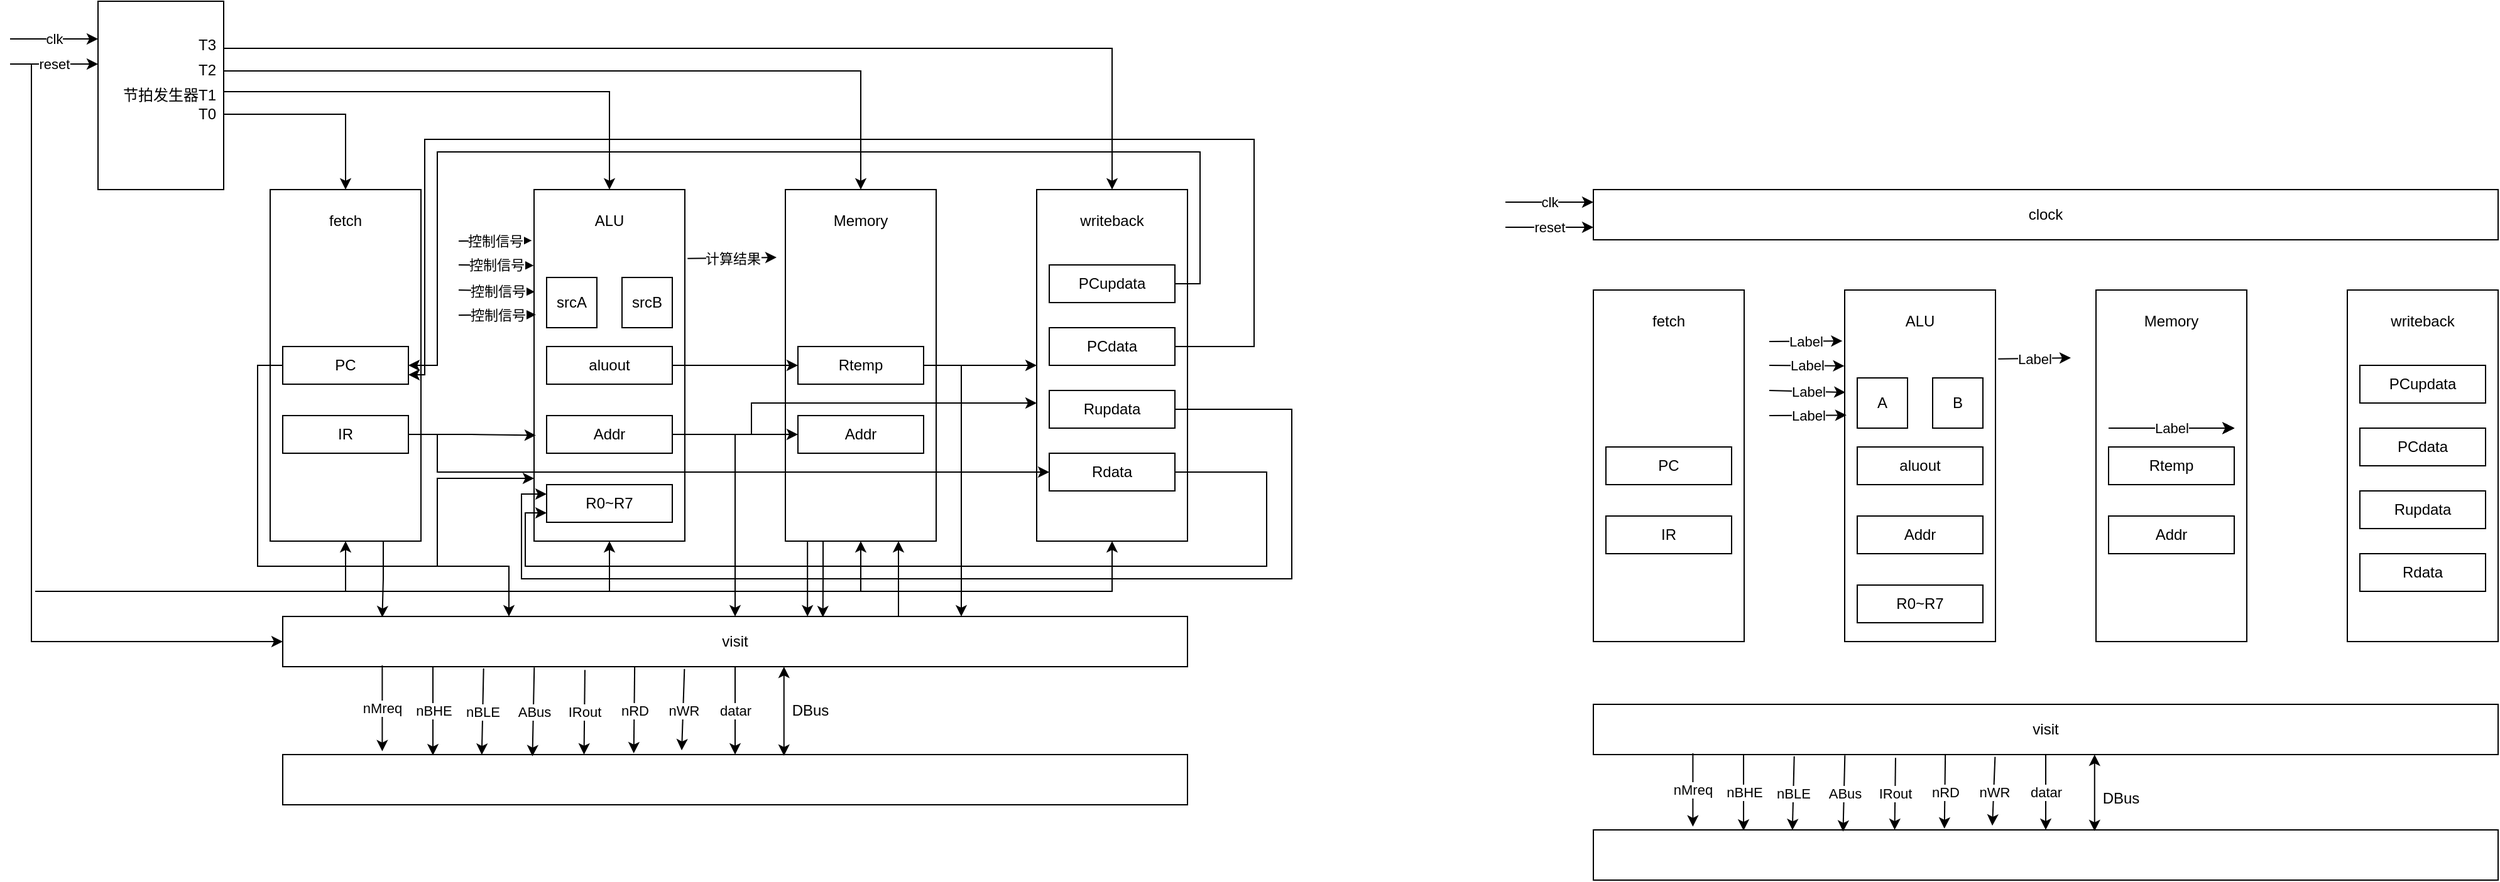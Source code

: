 <mxfile version="20.5.3" type="github">
  <diagram id="Z0ZnqTBoVo8ubZDgD4OC" name="第 1 页">
    <mxGraphModel dx="3137" dy="827" grid="1" gridSize="10" guides="1" tooltips="1" connect="1" arrows="1" fold="1" page="1" pageScale="1" pageWidth="827" pageHeight="1169" math="0" shadow="0">
      <root>
        <mxCell id="0" />
        <mxCell id="1" parent="0" />
        <mxCell id="C50PbBCwyJRlSNq6Uq3W-258" style="edgeStyle=orthogonalEdgeStyle;rounded=0;orthogonalLoop=1;jettySize=auto;html=1;exitX=0.75;exitY=1;exitDx=0;exitDy=0;entryX=0.11;entryY=0.016;entryDx=0;entryDy=0;entryPerimeter=0;" edge="1" parent="1" source="C50PbBCwyJRlSNq6Uq3W-215" target="C50PbBCwyJRlSNq6Uq3W-135">
          <mxGeometry relative="1" as="geometry" />
        </mxCell>
        <mxCell id="C50PbBCwyJRlSNq6Uq3W-215" value="" style="rounded=0;whiteSpace=wrap;html=1;" vertex="1" parent="1">
          <mxGeometry x="-1013" y="240" width="120" height="280" as="geometry" />
        </mxCell>
        <mxCell id="C50PbBCwyJRlSNq6Uq3W-1" value="clock" style="rounded=0;whiteSpace=wrap;html=1;" vertex="1" parent="1">
          <mxGeometry x="40" y="240" width="720" height="40" as="geometry" />
        </mxCell>
        <mxCell id="C50PbBCwyJRlSNq6Uq3W-2" value="" style="rounded=0;whiteSpace=wrap;html=1;" vertex="1" parent="1">
          <mxGeometry x="240" y="320" width="120" height="280" as="geometry" />
        </mxCell>
        <mxCell id="C50PbBCwyJRlSNq6Uq3W-3" value="" style="rounded=0;whiteSpace=wrap;html=1;" vertex="1" parent="1">
          <mxGeometry x="440" y="320" width="120" height="280" as="geometry" />
        </mxCell>
        <mxCell id="C50PbBCwyJRlSNq6Uq3W-4" value="" style="rounded=0;whiteSpace=wrap;html=1;" vertex="1" parent="1">
          <mxGeometry x="40" y="320" width="120" height="280" as="geometry" />
        </mxCell>
        <mxCell id="C50PbBCwyJRlSNq6Uq3W-7" value="" style="rounded=0;whiteSpace=wrap;html=1;" vertex="1" parent="1">
          <mxGeometry x="640" y="320" width="120" height="280" as="geometry" />
        </mxCell>
        <mxCell id="C50PbBCwyJRlSNq6Uq3W-11" value="" style="endArrow=classic;html=1;rounded=0;entryX=0;entryY=0.25;entryDx=0;entryDy=0;entryPerimeter=0;" edge="1" parent="1" target="C50PbBCwyJRlSNq6Uq3W-1">
          <mxGeometry relative="1" as="geometry">
            <mxPoint x="-30" y="250" as="sourcePoint" />
            <mxPoint x="550" y="280" as="targetPoint" />
          </mxGeometry>
        </mxCell>
        <mxCell id="C50PbBCwyJRlSNq6Uq3W-12" value="clk" style="edgeLabel;resizable=0;html=1;align=center;verticalAlign=middle;" connectable="0" vertex="1" parent="C50PbBCwyJRlSNq6Uq3W-11">
          <mxGeometry relative="1" as="geometry" />
        </mxCell>
        <mxCell id="C50PbBCwyJRlSNq6Uq3W-13" value="" style="endArrow=classic;html=1;rounded=0;entryX=0;entryY=0.75;entryDx=0;entryDy=0;" edge="1" parent="1" target="C50PbBCwyJRlSNq6Uq3W-1">
          <mxGeometry relative="1" as="geometry">
            <mxPoint x="-30" y="270" as="sourcePoint" />
            <mxPoint x="550" y="280" as="targetPoint" />
            <Array as="points">
              <mxPoint x="-10" y="270" />
            </Array>
          </mxGeometry>
        </mxCell>
        <mxCell id="C50PbBCwyJRlSNq6Uq3W-14" value="reset" style="edgeLabel;resizable=0;html=1;align=center;verticalAlign=middle;" connectable="0" vertex="1" parent="C50PbBCwyJRlSNq6Uq3W-13">
          <mxGeometry relative="1" as="geometry" />
        </mxCell>
        <mxCell id="C50PbBCwyJRlSNq6Uq3W-16" value="PC" style="rounded=0;whiteSpace=wrap;html=1;" vertex="1" parent="1">
          <mxGeometry x="50" y="445" width="100" height="30" as="geometry" />
        </mxCell>
        <mxCell id="C50PbBCwyJRlSNq6Uq3W-17" value="IR" style="rounded=0;whiteSpace=wrap;html=1;" vertex="1" parent="1">
          <mxGeometry x="50" y="500" width="100" height="30" as="geometry" />
        </mxCell>
        <mxCell id="C50PbBCwyJRlSNq6Uq3W-18" value="Rtemp" style="rounded=0;whiteSpace=wrap;html=1;" vertex="1" parent="1">
          <mxGeometry x="450" y="445" width="100" height="30" as="geometry" />
        </mxCell>
        <mxCell id="C50PbBCwyJRlSNq6Uq3W-19" value="aluout" style="rounded=0;whiteSpace=wrap;html=1;" vertex="1" parent="1">
          <mxGeometry x="250" y="445" width="100" height="30" as="geometry" />
        </mxCell>
        <mxCell id="C50PbBCwyJRlSNq6Uq3W-20" value="Addr" style="rounded=0;whiteSpace=wrap;html=1;" vertex="1" parent="1">
          <mxGeometry x="250" y="500" width="100" height="30" as="geometry" />
        </mxCell>
        <mxCell id="C50PbBCwyJRlSNq6Uq3W-21" value="R0~R7" style="rounded=0;whiteSpace=wrap;html=1;" vertex="1" parent="1">
          <mxGeometry x="250" y="555" width="100" height="30" as="geometry" />
        </mxCell>
        <mxCell id="C50PbBCwyJRlSNq6Uq3W-22" value="Rupdata" style="rounded=0;whiteSpace=wrap;html=1;" vertex="1" parent="1">
          <mxGeometry x="650" y="480" width="100" height="30" as="geometry" />
        </mxCell>
        <mxCell id="C50PbBCwyJRlSNq6Uq3W-23" value="writeback" style="text;html=1;strokeColor=none;fillColor=none;align=center;verticalAlign=middle;whiteSpace=wrap;rounded=0;" vertex="1" parent="1">
          <mxGeometry x="670" y="330" width="60" height="30" as="geometry" />
        </mxCell>
        <mxCell id="C50PbBCwyJRlSNq6Uq3W-24" value="Memory" style="text;html=1;strokeColor=none;fillColor=none;align=center;verticalAlign=middle;whiteSpace=wrap;rounded=0;" vertex="1" parent="1">
          <mxGeometry x="470" y="330" width="60" height="30" as="geometry" />
        </mxCell>
        <mxCell id="C50PbBCwyJRlSNq6Uq3W-25" value="ALU" style="text;html=1;strokeColor=none;fillColor=none;align=center;verticalAlign=middle;whiteSpace=wrap;rounded=0;" vertex="1" parent="1">
          <mxGeometry x="270" y="330" width="60" height="30" as="geometry" />
        </mxCell>
        <mxCell id="C50PbBCwyJRlSNq6Uq3W-26" value="fetch" style="text;html=1;strokeColor=none;fillColor=none;align=center;verticalAlign=middle;whiteSpace=wrap;rounded=0;" vertex="1" parent="1">
          <mxGeometry x="70" y="330" width="60" height="30" as="geometry" />
        </mxCell>
        <mxCell id="C50PbBCwyJRlSNq6Uq3W-27" value="Addr" style="rounded=0;whiteSpace=wrap;html=1;" vertex="1" parent="1">
          <mxGeometry x="450" y="500" width="100" height="30" as="geometry" />
        </mxCell>
        <mxCell id="C50PbBCwyJRlSNq6Uq3W-28" value="Rdata" style="rounded=0;whiteSpace=wrap;html=1;" vertex="1" parent="1">
          <mxGeometry x="650" y="530" width="100" height="30" as="geometry" />
        </mxCell>
        <mxCell id="C50PbBCwyJRlSNq6Uq3W-29" value="PCdata" style="rounded=0;whiteSpace=wrap;html=1;" vertex="1" parent="1">
          <mxGeometry x="650" y="430" width="100" height="30" as="geometry" />
        </mxCell>
        <mxCell id="C50PbBCwyJRlSNq6Uq3W-30" value="PCupdata" style="rounded=0;whiteSpace=wrap;html=1;" vertex="1" parent="1">
          <mxGeometry x="650" y="380" width="100" height="30" as="geometry" />
        </mxCell>
        <mxCell id="C50PbBCwyJRlSNq6Uq3W-33" value="A" style="rounded=0;whiteSpace=wrap;html=1;" vertex="1" parent="1">
          <mxGeometry x="250" y="390" width="40" height="40" as="geometry" />
        </mxCell>
        <mxCell id="C50PbBCwyJRlSNq6Uq3W-34" value="B" style="rounded=0;whiteSpace=wrap;html=1;" vertex="1" parent="1">
          <mxGeometry x="310" y="390" width="40" height="40" as="geometry" />
        </mxCell>
        <mxCell id="C50PbBCwyJRlSNq6Uq3W-35" value="visit" style="rounded=0;whiteSpace=wrap;html=1;" vertex="1" parent="1">
          <mxGeometry x="40" y="650" width="720" height="40" as="geometry" />
        </mxCell>
        <mxCell id="C50PbBCwyJRlSNq6Uq3W-36" value="" style="rounded=0;whiteSpace=wrap;html=1;" vertex="1" parent="1">
          <mxGeometry x="40" y="750" width="720" height="40" as="geometry" />
        </mxCell>
        <mxCell id="C50PbBCwyJRlSNq6Uq3W-37" value="" style="endArrow=classic;html=1;rounded=0;entryX=0.11;entryY=-0.065;entryDx=0;entryDy=0;entryPerimeter=0;exitX=0.11;exitY=0.975;exitDx=0;exitDy=0;exitPerimeter=0;" edge="1" parent="1" source="C50PbBCwyJRlSNq6Uq3W-35" target="C50PbBCwyJRlSNq6Uq3W-36">
          <mxGeometry relative="1" as="geometry">
            <mxPoint x="450" y="580" as="sourcePoint" />
            <mxPoint x="550" y="580" as="targetPoint" />
            <Array as="points" />
          </mxGeometry>
        </mxCell>
        <mxCell id="C50PbBCwyJRlSNq6Uq3W-38" value="nMreq" style="edgeLabel;resizable=0;html=1;align=center;verticalAlign=middle;" connectable="0" vertex="1" parent="C50PbBCwyJRlSNq6Uq3W-37">
          <mxGeometry relative="1" as="geometry" />
        </mxCell>
        <mxCell id="C50PbBCwyJRlSNq6Uq3W-39" value="" style="endArrow=classic;html=1;rounded=0;exitX=0.444;exitY=1.045;exitDx=0;exitDy=0;exitPerimeter=0;entryX=0.441;entryY=-0.085;entryDx=0;entryDy=0;entryPerimeter=0;" edge="1" parent="1" source="C50PbBCwyJRlSNq6Uq3W-35" target="C50PbBCwyJRlSNq6Uq3W-36">
          <mxGeometry relative="1" as="geometry">
            <mxPoint x="359" y="700" as="sourcePoint" />
            <mxPoint x="359" y="760" as="targetPoint" />
          </mxGeometry>
        </mxCell>
        <mxCell id="C50PbBCwyJRlSNq6Uq3W-40" value="nWR" style="edgeLabel;resizable=0;html=1;align=center;verticalAlign=middle;" connectable="0" vertex="1" parent="C50PbBCwyJRlSNq6Uq3W-39">
          <mxGeometry relative="1" as="geometry" />
        </mxCell>
        <mxCell id="C50PbBCwyJRlSNq6Uq3W-41" value="" style="endArrow=classic;html=1;rounded=0;entryX=0.166;entryY=0.015;entryDx=0;entryDy=0;entryPerimeter=0;exitX=0.166;exitY=1.005;exitDx=0;exitDy=0;exitPerimeter=0;" edge="1" parent="1" source="C50PbBCwyJRlSNq6Uq3W-35" target="C50PbBCwyJRlSNq6Uq3W-36">
          <mxGeometry relative="1" as="geometry">
            <mxPoint x="160" y="700" as="sourcePoint" />
            <mxPoint x="250" y="620" as="targetPoint" />
          </mxGeometry>
        </mxCell>
        <mxCell id="C50PbBCwyJRlSNq6Uq3W-42" value="nBHE" style="edgeLabel;resizable=0;html=1;align=center;verticalAlign=middle;" connectable="0" vertex="1" parent="C50PbBCwyJRlSNq6Uq3W-41">
          <mxGeometry relative="1" as="geometry" />
        </mxCell>
        <mxCell id="C50PbBCwyJRlSNq6Uq3W-43" value="" style="endArrow=classic;html=1;rounded=0;exitX=0.389;exitY=1;exitDx=0;exitDy=0;exitPerimeter=0;entryX=0.388;entryY=-0.025;entryDx=0;entryDy=0;entryPerimeter=0;" edge="1" parent="1" source="C50PbBCwyJRlSNq6Uq3W-35" target="C50PbBCwyJRlSNq6Uq3W-36">
          <mxGeometry relative="1" as="geometry">
            <mxPoint x="450" y="580" as="sourcePoint" />
            <mxPoint x="550" y="580" as="targetPoint" />
          </mxGeometry>
        </mxCell>
        <mxCell id="C50PbBCwyJRlSNq6Uq3W-44" value="nRD" style="edgeLabel;resizable=0;html=1;align=center;verticalAlign=middle;" connectable="0" vertex="1" parent="C50PbBCwyJRlSNq6Uq3W-43">
          <mxGeometry relative="1" as="geometry" />
        </mxCell>
        <mxCell id="C50PbBCwyJRlSNq6Uq3W-45" value="" style="endArrow=classic;html=1;rounded=0;entryX=0.333;entryY=0;entryDx=0;entryDy=0;entryPerimeter=0;exitX=0.334;exitY=1.065;exitDx=0;exitDy=0;exitPerimeter=0;" edge="1" parent="1" source="C50PbBCwyJRlSNq6Uq3W-35" target="C50PbBCwyJRlSNq6Uq3W-36">
          <mxGeometry relative="1" as="geometry">
            <mxPoint x="280" y="700" as="sourcePoint" />
            <mxPoint x="550" y="580" as="targetPoint" />
          </mxGeometry>
        </mxCell>
        <mxCell id="C50PbBCwyJRlSNq6Uq3W-46" value="IRout" style="edgeLabel;resizable=0;html=1;align=center;verticalAlign=middle;" connectable="0" vertex="1" parent="C50PbBCwyJRlSNq6Uq3W-45">
          <mxGeometry relative="1" as="geometry" />
        </mxCell>
        <mxCell id="C50PbBCwyJRlSNq6Uq3W-47" value="" style="endArrow=classic;html=1;rounded=0;exitX=0.278;exitY=1.015;exitDx=0;exitDy=0;exitPerimeter=0;entryX=0.276;entryY=0.035;entryDx=0;entryDy=0;entryPerimeter=0;" edge="1" parent="1" source="C50PbBCwyJRlSNq6Uq3W-35" target="C50PbBCwyJRlSNq6Uq3W-36">
          <mxGeometry relative="1" as="geometry">
            <mxPoint x="390" y="630" as="sourcePoint" />
            <mxPoint x="490" y="630" as="targetPoint" />
          </mxGeometry>
        </mxCell>
        <mxCell id="C50PbBCwyJRlSNq6Uq3W-48" value="ABus" style="edgeLabel;resizable=0;html=1;align=center;verticalAlign=middle;" connectable="0" vertex="1" parent="C50PbBCwyJRlSNq6Uq3W-47">
          <mxGeometry relative="1" as="geometry" />
        </mxCell>
        <mxCell id="C50PbBCwyJRlSNq6Uq3W-49" value="" style="endArrow=classic;html=1;rounded=0;exitX=0.222;exitY=1.035;exitDx=0;exitDy=0;exitPerimeter=0;entryX=0.22;entryY=0.005;entryDx=0;entryDy=0;entryPerimeter=0;" edge="1" parent="1" source="C50PbBCwyJRlSNq6Uq3W-35" target="C50PbBCwyJRlSNq6Uq3W-36">
          <mxGeometry relative="1" as="geometry">
            <mxPoint x="450" y="580" as="sourcePoint" />
            <mxPoint x="200" y="760" as="targetPoint" />
          </mxGeometry>
        </mxCell>
        <mxCell id="C50PbBCwyJRlSNq6Uq3W-50" value="nBLE" style="edgeLabel;resizable=0;html=1;align=center;verticalAlign=middle;" connectable="0" vertex="1" parent="C50PbBCwyJRlSNq6Uq3W-49">
          <mxGeometry relative="1" as="geometry" />
        </mxCell>
        <mxCell id="C50PbBCwyJRlSNq6Uq3W-51" value="" style="endArrow=classic;html=1;rounded=0;exitX=0.5;exitY=1;exitDx=0;exitDy=0;entryX=0.5;entryY=0;entryDx=0;entryDy=0;" edge="1" parent="1" source="C50PbBCwyJRlSNq6Uq3W-35" target="C50PbBCwyJRlSNq6Uq3W-36">
          <mxGeometry relative="1" as="geometry">
            <mxPoint x="450" y="580" as="sourcePoint" />
            <mxPoint x="400" y="750" as="targetPoint" />
          </mxGeometry>
        </mxCell>
        <mxCell id="C50PbBCwyJRlSNq6Uq3W-52" value="datar" style="edgeLabel;resizable=0;html=1;align=center;verticalAlign=middle;" connectable="0" vertex="1" parent="C50PbBCwyJRlSNq6Uq3W-51">
          <mxGeometry relative="1" as="geometry" />
        </mxCell>
        <mxCell id="C50PbBCwyJRlSNq6Uq3W-53" value="" style="endArrow=classic;startArrow=classic;html=1;rounded=0;exitX=0.554;exitY=0.025;exitDx=0;exitDy=0;exitPerimeter=0;entryX=0.554;entryY=1;entryDx=0;entryDy=0;entryPerimeter=0;" edge="1" parent="1" source="C50PbBCwyJRlSNq6Uq3W-36" target="C50PbBCwyJRlSNq6Uq3W-35">
          <mxGeometry width="50" height="50" relative="1" as="geometry">
            <mxPoint x="470" y="610" as="sourcePoint" />
            <mxPoint x="439" y="700" as="targetPoint" />
          </mxGeometry>
        </mxCell>
        <mxCell id="C50PbBCwyJRlSNq6Uq3W-57" value="DBus" style="text;html=1;strokeColor=none;fillColor=none;align=center;verticalAlign=middle;whiteSpace=wrap;rounded=0;" vertex="1" parent="1">
          <mxGeometry x="430" y="710" width="60" height="30" as="geometry" />
        </mxCell>
        <mxCell id="C50PbBCwyJRlSNq6Uq3W-58" value="" style="endArrow=classic;html=1;rounded=0;" edge="1" parent="1">
          <mxGeometry relative="1" as="geometry">
            <mxPoint x="450" y="430" as="sourcePoint" />
            <mxPoint x="550" y="430" as="targetPoint" />
          </mxGeometry>
        </mxCell>
        <mxCell id="C50PbBCwyJRlSNq6Uq3W-59" value="Label" style="edgeLabel;resizable=0;html=1;align=center;verticalAlign=middle;" connectable="0" vertex="1" parent="C50PbBCwyJRlSNq6Uq3W-58">
          <mxGeometry relative="1" as="geometry" />
        </mxCell>
        <mxCell id="C50PbBCwyJRlSNq6Uq3W-60" value="" style="endArrow=classic;html=1;rounded=0;" edge="1" parent="1">
          <mxGeometry relative="1" as="geometry">
            <mxPoint x="450" y="430" as="sourcePoint" />
            <mxPoint x="550" y="430" as="targetPoint" />
          </mxGeometry>
        </mxCell>
        <mxCell id="C50PbBCwyJRlSNq6Uq3W-61" value="Label" style="edgeLabel;resizable=0;html=1;align=center;verticalAlign=middle;" connectable="0" vertex="1" parent="C50PbBCwyJRlSNq6Uq3W-60">
          <mxGeometry relative="1" as="geometry" />
        </mxCell>
        <mxCell id="C50PbBCwyJRlSNq6Uq3W-62" value="" style="endArrow=classic;html=1;rounded=0;" edge="1" parent="1">
          <mxGeometry relative="1" as="geometry">
            <mxPoint x="450" y="430" as="sourcePoint" />
            <mxPoint x="550" y="430" as="targetPoint" />
          </mxGeometry>
        </mxCell>
        <mxCell id="C50PbBCwyJRlSNq6Uq3W-63" value="Label" style="edgeLabel;resizable=0;html=1;align=center;verticalAlign=middle;" connectable="0" vertex="1" parent="C50PbBCwyJRlSNq6Uq3W-62">
          <mxGeometry relative="1" as="geometry" />
        </mxCell>
        <mxCell id="C50PbBCwyJRlSNq6Uq3W-64" value="" style="endArrow=classic;html=1;rounded=0;" edge="1" parent="1">
          <mxGeometry relative="1" as="geometry">
            <mxPoint x="450" y="430" as="sourcePoint" />
            <mxPoint x="550" y="430" as="targetPoint" />
          </mxGeometry>
        </mxCell>
        <mxCell id="C50PbBCwyJRlSNq6Uq3W-65" value="Label" style="edgeLabel;resizable=0;html=1;align=center;verticalAlign=middle;" connectable="0" vertex="1" parent="C50PbBCwyJRlSNq6Uq3W-64">
          <mxGeometry relative="1" as="geometry" />
        </mxCell>
        <mxCell id="C50PbBCwyJRlSNq6Uq3W-66" value="" style="endArrow=classic;html=1;rounded=0;" edge="1" parent="1">
          <mxGeometry relative="1" as="geometry">
            <mxPoint x="450" y="430" as="sourcePoint" />
            <mxPoint x="550" y="430" as="targetPoint" />
          </mxGeometry>
        </mxCell>
        <mxCell id="C50PbBCwyJRlSNq6Uq3W-67" value="Label" style="edgeLabel;resizable=0;html=1;align=center;verticalAlign=middle;" connectable="0" vertex="1" parent="C50PbBCwyJRlSNq6Uq3W-66">
          <mxGeometry relative="1" as="geometry" />
        </mxCell>
        <mxCell id="C50PbBCwyJRlSNq6Uq3W-68" value="" style="endArrow=classic;html=1;rounded=0;" edge="1" parent="1">
          <mxGeometry relative="1" as="geometry">
            <mxPoint x="450" y="430" as="sourcePoint" />
            <mxPoint x="550" y="430" as="targetPoint" />
          </mxGeometry>
        </mxCell>
        <mxCell id="C50PbBCwyJRlSNq6Uq3W-69" value="Label" style="edgeLabel;resizable=0;html=1;align=center;verticalAlign=middle;" connectable="0" vertex="1" parent="C50PbBCwyJRlSNq6Uq3W-68">
          <mxGeometry relative="1" as="geometry" />
        </mxCell>
        <mxCell id="C50PbBCwyJRlSNq6Uq3W-70" value="" style="endArrow=classic;html=1;rounded=0;" edge="1" parent="1">
          <mxGeometry relative="1" as="geometry">
            <mxPoint x="450" y="430" as="sourcePoint" />
            <mxPoint x="550" y="430" as="targetPoint" />
          </mxGeometry>
        </mxCell>
        <mxCell id="C50PbBCwyJRlSNq6Uq3W-71" value="Label" style="edgeLabel;resizable=0;html=1;align=center;verticalAlign=middle;" connectable="0" vertex="1" parent="C50PbBCwyJRlSNq6Uq3W-70">
          <mxGeometry relative="1" as="geometry" />
        </mxCell>
        <mxCell id="C50PbBCwyJRlSNq6Uq3W-72" value="" style="endArrow=classic;html=1;rounded=0;" edge="1" parent="1">
          <mxGeometry relative="1" as="geometry">
            <mxPoint x="450" y="430" as="sourcePoint" />
            <mxPoint x="550" y="430" as="targetPoint" />
          </mxGeometry>
        </mxCell>
        <mxCell id="C50PbBCwyJRlSNq6Uq3W-73" value="Label" style="edgeLabel;resizable=0;html=1;align=center;verticalAlign=middle;" connectable="0" vertex="1" parent="C50PbBCwyJRlSNq6Uq3W-72">
          <mxGeometry relative="1" as="geometry" />
        </mxCell>
        <mxCell id="C50PbBCwyJRlSNq6Uq3W-74" value="" style="endArrow=classic;html=1;rounded=0;" edge="1" parent="1">
          <mxGeometry relative="1" as="geometry">
            <mxPoint x="450" y="430" as="sourcePoint" />
            <mxPoint x="550" y="430" as="targetPoint" />
          </mxGeometry>
        </mxCell>
        <mxCell id="C50PbBCwyJRlSNq6Uq3W-75" value="Label" style="edgeLabel;resizable=0;html=1;align=center;verticalAlign=middle;" connectable="0" vertex="1" parent="C50PbBCwyJRlSNq6Uq3W-74">
          <mxGeometry relative="1" as="geometry" />
        </mxCell>
        <mxCell id="C50PbBCwyJRlSNq6Uq3W-76" value="" style="endArrow=classic;html=1;rounded=0;" edge="1" parent="1">
          <mxGeometry relative="1" as="geometry">
            <mxPoint x="450" y="430" as="sourcePoint" />
            <mxPoint x="550" y="430" as="targetPoint" />
          </mxGeometry>
        </mxCell>
        <mxCell id="C50PbBCwyJRlSNq6Uq3W-77" value="Label" style="edgeLabel;resizable=0;html=1;align=center;verticalAlign=middle;" connectable="0" vertex="1" parent="C50PbBCwyJRlSNq6Uq3W-76">
          <mxGeometry relative="1" as="geometry" />
        </mxCell>
        <mxCell id="C50PbBCwyJRlSNq6Uq3W-78" value="" style="endArrow=classic;html=1;rounded=0;" edge="1" parent="1">
          <mxGeometry relative="1" as="geometry">
            <mxPoint x="450" y="430" as="sourcePoint" />
            <mxPoint x="550" y="430" as="targetPoint" />
          </mxGeometry>
        </mxCell>
        <mxCell id="C50PbBCwyJRlSNq6Uq3W-79" value="Label" style="edgeLabel;resizable=0;html=1;align=center;verticalAlign=middle;" connectable="0" vertex="1" parent="C50PbBCwyJRlSNq6Uq3W-78">
          <mxGeometry relative="1" as="geometry" />
        </mxCell>
        <mxCell id="C50PbBCwyJRlSNq6Uq3W-80" value="" style="endArrow=classic;html=1;rounded=0;" edge="1" parent="1">
          <mxGeometry relative="1" as="geometry">
            <mxPoint x="450" y="430" as="sourcePoint" />
            <mxPoint x="550" y="430" as="targetPoint" />
          </mxGeometry>
        </mxCell>
        <mxCell id="C50PbBCwyJRlSNq6Uq3W-81" value="Label" style="edgeLabel;resizable=0;html=1;align=center;verticalAlign=middle;" connectable="0" vertex="1" parent="C50PbBCwyJRlSNq6Uq3W-80">
          <mxGeometry relative="1" as="geometry" />
        </mxCell>
        <mxCell id="C50PbBCwyJRlSNq6Uq3W-82" value="" style="endArrow=classic;html=1;rounded=0;" edge="1" parent="1">
          <mxGeometry relative="1" as="geometry">
            <mxPoint x="450" y="430" as="sourcePoint" />
            <mxPoint x="550" y="430" as="targetPoint" />
          </mxGeometry>
        </mxCell>
        <mxCell id="C50PbBCwyJRlSNq6Uq3W-83" value="Label" style="edgeLabel;resizable=0;html=1;align=center;verticalAlign=middle;" connectable="0" vertex="1" parent="C50PbBCwyJRlSNq6Uq3W-82">
          <mxGeometry relative="1" as="geometry" />
        </mxCell>
        <mxCell id="C50PbBCwyJRlSNq6Uq3W-84" value="" style="endArrow=classic;html=1;rounded=0;" edge="1" parent="1">
          <mxGeometry relative="1" as="geometry">
            <mxPoint x="450" y="430" as="sourcePoint" />
            <mxPoint x="550" y="430" as="targetPoint" />
          </mxGeometry>
        </mxCell>
        <mxCell id="C50PbBCwyJRlSNq6Uq3W-85" value="Label" style="edgeLabel;resizable=0;html=1;align=center;verticalAlign=middle;" connectable="0" vertex="1" parent="C50PbBCwyJRlSNq6Uq3W-84">
          <mxGeometry relative="1" as="geometry" />
        </mxCell>
        <mxCell id="C50PbBCwyJRlSNq6Uq3W-86" value="" style="endArrow=classic;html=1;rounded=0;" edge="1" parent="1">
          <mxGeometry relative="1" as="geometry">
            <mxPoint x="450" y="430" as="sourcePoint" />
            <mxPoint x="550" y="430" as="targetPoint" />
          </mxGeometry>
        </mxCell>
        <mxCell id="C50PbBCwyJRlSNq6Uq3W-87" value="Label" style="edgeLabel;resizable=0;html=1;align=center;verticalAlign=middle;" connectable="0" vertex="1" parent="C50PbBCwyJRlSNq6Uq3W-86">
          <mxGeometry relative="1" as="geometry" />
        </mxCell>
        <mxCell id="C50PbBCwyJRlSNq6Uq3W-88" value="" style="endArrow=classic;html=1;rounded=0;" edge="1" parent="1">
          <mxGeometry relative="1" as="geometry">
            <mxPoint x="450" y="430" as="sourcePoint" />
            <mxPoint x="550" y="430" as="targetPoint" />
          </mxGeometry>
        </mxCell>
        <mxCell id="C50PbBCwyJRlSNq6Uq3W-89" value="Label" style="edgeLabel;resizable=0;html=1;align=center;verticalAlign=middle;" connectable="0" vertex="1" parent="C50PbBCwyJRlSNq6Uq3W-88">
          <mxGeometry relative="1" as="geometry" />
        </mxCell>
        <mxCell id="C50PbBCwyJRlSNq6Uq3W-90" value="" style="endArrow=classic;html=1;rounded=0;" edge="1" parent="1">
          <mxGeometry relative="1" as="geometry">
            <mxPoint x="450" y="430" as="sourcePoint" />
            <mxPoint x="550" y="430" as="targetPoint" />
          </mxGeometry>
        </mxCell>
        <mxCell id="C50PbBCwyJRlSNq6Uq3W-91" value="Label" style="edgeLabel;resizable=0;html=1;align=center;verticalAlign=middle;" connectable="0" vertex="1" parent="C50PbBCwyJRlSNq6Uq3W-90">
          <mxGeometry relative="1" as="geometry" />
        </mxCell>
        <mxCell id="C50PbBCwyJRlSNq6Uq3W-92" value="" style="endArrow=classic;html=1;rounded=0;" edge="1" parent="1">
          <mxGeometry relative="1" as="geometry">
            <mxPoint x="450" y="430" as="sourcePoint" />
            <mxPoint x="550" y="430" as="targetPoint" />
          </mxGeometry>
        </mxCell>
        <mxCell id="C50PbBCwyJRlSNq6Uq3W-93" value="Label" style="edgeLabel;resizable=0;html=1;align=center;verticalAlign=middle;" connectable="0" vertex="1" parent="C50PbBCwyJRlSNq6Uq3W-92">
          <mxGeometry relative="1" as="geometry" />
        </mxCell>
        <mxCell id="C50PbBCwyJRlSNq6Uq3W-94" value="" style="endArrow=classic;html=1;rounded=0;" edge="1" parent="1">
          <mxGeometry relative="1" as="geometry">
            <mxPoint x="450" y="430" as="sourcePoint" />
            <mxPoint x="550" y="430" as="targetPoint" />
          </mxGeometry>
        </mxCell>
        <mxCell id="C50PbBCwyJRlSNq6Uq3W-95" value="Label" style="edgeLabel;resizable=0;html=1;align=center;verticalAlign=middle;" connectable="0" vertex="1" parent="C50PbBCwyJRlSNq6Uq3W-94">
          <mxGeometry relative="1" as="geometry" />
        </mxCell>
        <mxCell id="C50PbBCwyJRlSNq6Uq3W-96" value="" style="endArrow=classic;html=1;rounded=0;exitX=1.018;exitY=0.196;exitDx=0;exitDy=0;exitPerimeter=0;" edge="1" parent="1" source="C50PbBCwyJRlSNq6Uq3W-2">
          <mxGeometry relative="1" as="geometry">
            <mxPoint x="380" y="380" as="sourcePoint" />
            <mxPoint x="420" y="374" as="targetPoint" />
          </mxGeometry>
        </mxCell>
        <mxCell id="C50PbBCwyJRlSNq6Uq3W-97" value="Label" style="edgeLabel;resizable=0;html=1;align=center;verticalAlign=middle;" connectable="0" vertex="1" parent="C50PbBCwyJRlSNq6Uq3W-96">
          <mxGeometry relative="1" as="geometry" />
        </mxCell>
        <mxCell id="C50PbBCwyJRlSNq6Uq3W-98" value="" style="endArrow=classic;html=1;rounded=0;entryX=0.012;entryY=0.356;entryDx=0;entryDy=0;entryPerimeter=0;" edge="1" parent="1" target="C50PbBCwyJRlSNq6Uq3W-2">
          <mxGeometry relative="1" as="geometry">
            <mxPoint x="180" y="420" as="sourcePoint" />
            <mxPoint x="230" y="420" as="targetPoint" />
          </mxGeometry>
        </mxCell>
        <mxCell id="C50PbBCwyJRlSNq6Uq3W-99" value="Label" style="edgeLabel;resizable=0;html=1;align=center;verticalAlign=middle;" connectable="0" vertex="1" parent="C50PbBCwyJRlSNq6Uq3W-98">
          <mxGeometry relative="1" as="geometry" />
        </mxCell>
        <mxCell id="C50PbBCwyJRlSNq6Uq3W-100" value="" style="endArrow=classic;html=1;rounded=0;entryX=0.005;entryY=0.291;entryDx=0;entryDy=0;entryPerimeter=0;" edge="1" parent="1" target="C50PbBCwyJRlSNq6Uq3W-2">
          <mxGeometry relative="1" as="geometry">
            <mxPoint x="180" y="400" as="sourcePoint" />
            <mxPoint x="220" y="400" as="targetPoint" />
          </mxGeometry>
        </mxCell>
        <mxCell id="C50PbBCwyJRlSNq6Uq3W-101" value="Label" style="edgeLabel;resizable=0;html=1;align=center;verticalAlign=middle;" connectable="0" vertex="1" parent="C50PbBCwyJRlSNq6Uq3W-100">
          <mxGeometry relative="1" as="geometry" />
        </mxCell>
        <mxCell id="C50PbBCwyJRlSNq6Uq3W-102" value="" style="endArrow=classic;html=1;rounded=0;entryX=-0.002;entryY=0.216;entryDx=0;entryDy=0;entryPerimeter=0;" edge="1" parent="1" target="C50PbBCwyJRlSNq6Uq3W-2">
          <mxGeometry relative="1" as="geometry">
            <mxPoint x="180" y="380" as="sourcePoint" />
            <mxPoint x="550" y="430" as="targetPoint" />
          </mxGeometry>
        </mxCell>
        <mxCell id="C50PbBCwyJRlSNq6Uq3W-103" value="Label" style="edgeLabel;resizable=0;html=1;align=center;verticalAlign=middle;" connectable="0" vertex="1" parent="C50PbBCwyJRlSNq6Uq3W-102">
          <mxGeometry relative="1" as="geometry" />
        </mxCell>
        <mxCell id="C50PbBCwyJRlSNq6Uq3W-104" value="" style="endArrow=classic;html=1;rounded=0;entryX=-0.015;entryY=0.145;entryDx=0;entryDy=0;entryPerimeter=0;" edge="1" parent="1" target="C50PbBCwyJRlSNq6Uq3W-2">
          <mxGeometry relative="1" as="geometry">
            <mxPoint x="180" y="361" as="sourcePoint" />
            <mxPoint x="550" y="430" as="targetPoint" />
          </mxGeometry>
        </mxCell>
        <mxCell id="C50PbBCwyJRlSNq6Uq3W-105" value="Label" style="edgeLabel;resizable=0;html=1;align=center;verticalAlign=middle;" connectable="0" vertex="1" parent="C50PbBCwyJRlSNq6Uq3W-104">
          <mxGeometry relative="1" as="geometry" />
        </mxCell>
        <mxCell id="C50PbBCwyJRlSNq6Uq3W-219" style="edgeStyle=orthogonalEdgeStyle;rounded=0;orthogonalLoop=1;jettySize=auto;html=1;exitX=1;exitY=0.25;exitDx=0;exitDy=0;exitPerimeter=0;entryX=0.5;entryY=0;entryDx=0;entryDy=0;" edge="1" parent="1" source="C50PbBCwyJRlSNq6Uq3W-109" target="C50PbBCwyJRlSNq6Uq3W-113">
          <mxGeometry relative="1" as="geometry" />
        </mxCell>
        <mxCell id="C50PbBCwyJRlSNq6Uq3W-220" style="edgeStyle=orthogonalEdgeStyle;rounded=0;orthogonalLoop=1;jettySize=auto;html=1;exitX=1;exitY=0.37;exitDx=0;exitDy=0;exitPerimeter=0;entryX=0.5;entryY=0;entryDx=0;entryDy=0;" edge="1" parent="1" source="C50PbBCwyJRlSNq6Uq3W-109" target="C50PbBCwyJRlSNq6Uq3W-111">
          <mxGeometry relative="1" as="geometry" />
        </mxCell>
        <mxCell id="C50PbBCwyJRlSNq6Uq3W-221" style="edgeStyle=orthogonalEdgeStyle;rounded=0;orthogonalLoop=1;jettySize=auto;html=1;exitX=1;exitY=0.48;exitDx=0;exitDy=0;exitPerimeter=0;entryX=0.5;entryY=0;entryDx=0;entryDy=0;" edge="1" parent="1" source="C50PbBCwyJRlSNq6Uq3W-109" target="C50PbBCwyJRlSNq6Uq3W-110">
          <mxGeometry relative="1" as="geometry" />
        </mxCell>
        <mxCell id="C50PbBCwyJRlSNq6Uq3W-230" style="edgeStyle=orthogonalEdgeStyle;rounded=0;orthogonalLoop=1;jettySize=auto;html=1;exitX=1;exitY=0.6;exitDx=0;exitDy=0;exitPerimeter=0;entryX=0.5;entryY=0;entryDx=0;entryDy=0;" edge="1" parent="1" source="C50PbBCwyJRlSNq6Uq3W-109" target="C50PbBCwyJRlSNq6Uq3W-215">
          <mxGeometry relative="1" as="geometry" />
        </mxCell>
        <mxCell id="C50PbBCwyJRlSNq6Uq3W-109" value="节拍发生器" style="rounded=0;whiteSpace=wrap;html=1;points=[[0,0,0,0,0],[0,0.25,0,0,0],[0,0.5,0,0,0],[0,0.75,0,0,0],[0,1,0,0,0],[0.25,0,0,0,0],[0.25,1,0,0,0],[0.5,0,0,0,0],[0.5,1,0,0,0],[0.75,0,0,0,0],[0.75,1,0,0,0],[1,0,0,0,0],[1,0.25,0,0,0],[1,0.37,0,0,0],[1,0.48,0,0,0],[1,0.6,0,0,0],[1,1,0,0,0]];" vertex="1" parent="1">
          <mxGeometry x="-1150" y="90" width="100" height="150" as="geometry" />
        </mxCell>
        <mxCell id="C50PbBCwyJRlSNq6Uq3W-110" value="" style="rounded=0;whiteSpace=wrap;html=1;" vertex="1" parent="1">
          <mxGeometry x="-803" y="240" width="120" height="280" as="geometry" />
        </mxCell>
        <mxCell id="C50PbBCwyJRlSNq6Uq3W-248" style="edgeStyle=orthogonalEdgeStyle;rounded=0;orthogonalLoop=1;jettySize=auto;html=1;exitX=0.25;exitY=1;exitDx=0;exitDy=0;entryX=0.58;entryY=0;entryDx=0;entryDy=0;entryPerimeter=0;" edge="1" parent="1" source="C50PbBCwyJRlSNq6Uq3W-111" target="C50PbBCwyJRlSNq6Uq3W-135">
          <mxGeometry relative="1" as="geometry">
            <Array as="points">
              <mxPoint x="-585" y="520" />
            </Array>
          </mxGeometry>
        </mxCell>
        <mxCell id="C50PbBCwyJRlSNq6Uq3W-249" style="edgeStyle=orthogonalEdgeStyle;rounded=0;orthogonalLoop=1;jettySize=auto;html=1;exitX=0.25;exitY=1;exitDx=0;exitDy=0;entryX=0.597;entryY=0.016;entryDx=0;entryDy=0;entryPerimeter=0;" edge="1" parent="1" source="C50PbBCwyJRlSNq6Uq3W-111" target="C50PbBCwyJRlSNq6Uq3W-135">
          <mxGeometry relative="1" as="geometry" />
        </mxCell>
        <mxCell id="C50PbBCwyJRlSNq6Uq3W-111" value="" style="rounded=0;whiteSpace=wrap;html=1;" vertex="1" parent="1">
          <mxGeometry x="-603" y="240" width="120" height="280" as="geometry" />
        </mxCell>
        <mxCell id="C50PbBCwyJRlSNq6Uq3W-113" value="" style="rounded=0;whiteSpace=wrap;html=1;" vertex="1" parent="1">
          <mxGeometry x="-403" y="240" width="120" height="280" as="geometry" />
        </mxCell>
        <mxCell id="C50PbBCwyJRlSNq6Uq3W-246" style="edgeStyle=orthogonalEdgeStyle;rounded=0;orthogonalLoop=1;jettySize=auto;html=1;exitX=1;exitY=0.5;exitDx=0;exitDy=0;entryX=0;entryY=0.5;entryDx=0;entryDy=0;" edge="1" parent="1" source="C50PbBCwyJRlSNq6Uq3W-120" target="C50PbBCwyJRlSNq6Uq3W-113">
          <mxGeometry relative="1" as="geometry" />
        </mxCell>
        <mxCell id="C50PbBCwyJRlSNq6Uq3W-247" style="edgeStyle=orthogonalEdgeStyle;rounded=0;orthogonalLoop=1;jettySize=auto;html=1;exitX=1;exitY=0.5;exitDx=0;exitDy=0;entryX=0.75;entryY=0;entryDx=0;entryDy=0;" edge="1" parent="1" source="C50PbBCwyJRlSNq6Uq3W-120" target="C50PbBCwyJRlSNq6Uq3W-135">
          <mxGeometry relative="1" as="geometry">
            <Array as="points">
              <mxPoint x="-463" y="380" />
            </Array>
          </mxGeometry>
        </mxCell>
        <mxCell id="C50PbBCwyJRlSNq6Uq3W-120" value="Rtemp" style="rounded=0;whiteSpace=wrap;html=1;" vertex="1" parent="1">
          <mxGeometry x="-593" y="365" width="100" height="30" as="geometry" />
        </mxCell>
        <mxCell id="C50PbBCwyJRlSNq6Uq3W-243" style="edgeStyle=orthogonalEdgeStyle;rounded=0;orthogonalLoop=1;jettySize=auto;html=1;exitX=1;exitY=0.5;exitDx=0;exitDy=0;" edge="1" parent="1" source="C50PbBCwyJRlSNq6Uq3W-121" target="C50PbBCwyJRlSNq6Uq3W-120">
          <mxGeometry relative="1" as="geometry" />
        </mxCell>
        <mxCell id="C50PbBCwyJRlSNq6Uq3W-121" value="aluout" style="rounded=0;whiteSpace=wrap;html=1;" vertex="1" parent="1">
          <mxGeometry x="-793" y="365" width="100" height="30" as="geometry" />
        </mxCell>
        <mxCell id="C50PbBCwyJRlSNq6Uq3W-244" style="edgeStyle=orthogonalEdgeStyle;rounded=0;orthogonalLoop=1;jettySize=auto;html=1;exitX=1;exitY=0.5;exitDx=0;exitDy=0;entryX=0;entryY=0.5;entryDx=0;entryDy=0;" edge="1" parent="1" source="C50PbBCwyJRlSNq6Uq3W-122" target="C50PbBCwyJRlSNq6Uq3W-129">
          <mxGeometry relative="1" as="geometry" />
        </mxCell>
        <mxCell id="C50PbBCwyJRlSNq6Uq3W-245" style="edgeStyle=orthogonalEdgeStyle;rounded=0;orthogonalLoop=1;jettySize=auto;html=1;exitX=1;exitY=0.5;exitDx=0;exitDy=0;" edge="1" parent="1" source="C50PbBCwyJRlSNq6Uq3W-122" target="C50PbBCwyJRlSNq6Uq3W-113">
          <mxGeometry relative="1" as="geometry">
            <Array as="points">
              <mxPoint x="-630" y="435" />
              <mxPoint x="-630" y="410" />
            </Array>
          </mxGeometry>
        </mxCell>
        <mxCell id="C50PbBCwyJRlSNq6Uq3W-257" style="edgeStyle=orthogonalEdgeStyle;rounded=0;orthogonalLoop=1;jettySize=auto;html=1;exitX=1;exitY=0.5;exitDx=0;exitDy=0;" edge="1" parent="1" source="C50PbBCwyJRlSNq6Uq3W-122" target="C50PbBCwyJRlSNq6Uq3W-135">
          <mxGeometry relative="1" as="geometry" />
        </mxCell>
        <mxCell id="C50PbBCwyJRlSNq6Uq3W-122" value="Addr" style="rounded=0;whiteSpace=wrap;html=1;" vertex="1" parent="1">
          <mxGeometry x="-793" y="420" width="100" height="30" as="geometry" />
        </mxCell>
        <mxCell id="C50PbBCwyJRlSNq6Uq3W-123" value="R0~R7" style="rounded=0;whiteSpace=wrap;html=1;" vertex="1" parent="1">
          <mxGeometry x="-793" y="475" width="100" height="30" as="geometry" />
        </mxCell>
        <mxCell id="C50PbBCwyJRlSNq6Uq3W-253" style="edgeStyle=orthogonalEdgeStyle;rounded=0;orthogonalLoop=1;jettySize=auto;html=1;exitX=1;exitY=0.5;exitDx=0;exitDy=0;entryX=0;entryY=0.25;entryDx=0;entryDy=0;" edge="1" parent="1" source="C50PbBCwyJRlSNq6Uq3W-124" target="C50PbBCwyJRlSNq6Uq3W-123">
          <mxGeometry relative="1" as="geometry">
            <mxPoint x="-640" y="520" as="targetPoint" />
            <Array as="points">
              <mxPoint x="-200" y="415" />
              <mxPoint x="-200" y="550" />
              <mxPoint x="-813" y="550" />
              <mxPoint x="-813" y="483" />
            </Array>
          </mxGeometry>
        </mxCell>
        <mxCell id="C50PbBCwyJRlSNq6Uq3W-124" value="Rupdata" style="rounded=0;whiteSpace=wrap;html=1;" vertex="1" parent="1">
          <mxGeometry x="-393" y="400" width="100" height="30" as="geometry" />
        </mxCell>
        <mxCell id="C50PbBCwyJRlSNq6Uq3W-125" value="writeback" style="text;html=1;strokeColor=none;fillColor=none;align=center;verticalAlign=middle;whiteSpace=wrap;rounded=0;" vertex="1" parent="1">
          <mxGeometry x="-373" y="250" width="60" height="30" as="geometry" />
        </mxCell>
        <mxCell id="C50PbBCwyJRlSNq6Uq3W-126" value="Memory" style="text;html=1;strokeColor=none;fillColor=none;align=center;verticalAlign=middle;whiteSpace=wrap;rounded=0;" vertex="1" parent="1">
          <mxGeometry x="-573" y="250" width="60" height="30" as="geometry" />
        </mxCell>
        <mxCell id="C50PbBCwyJRlSNq6Uq3W-127" value="ALU" style="text;html=1;strokeColor=none;fillColor=none;align=center;verticalAlign=middle;whiteSpace=wrap;rounded=0;" vertex="1" parent="1">
          <mxGeometry x="-773" y="250" width="60" height="30" as="geometry" />
        </mxCell>
        <mxCell id="C50PbBCwyJRlSNq6Uq3W-129" value="Addr" style="rounded=0;whiteSpace=wrap;html=1;" vertex="1" parent="1">
          <mxGeometry x="-593" y="420" width="100" height="30" as="geometry" />
        </mxCell>
        <mxCell id="C50PbBCwyJRlSNq6Uq3W-255" style="edgeStyle=orthogonalEdgeStyle;rounded=0;orthogonalLoop=1;jettySize=auto;html=1;exitX=1;exitY=0.5;exitDx=0;exitDy=0;entryX=0;entryY=0.75;entryDx=0;entryDy=0;" edge="1" parent="1" source="C50PbBCwyJRlSNq6Uq3W-130" target="C50PbBCwyJRlSNq6Uq3W-123">
          <mxGeometry relative="1" as="geometry">
            <mxPoint x="-790" y="490" as="targetPoint" />
            <Array as="points">
              <mxPoint x="-220" y="465" />
              <mxPoint x="-220" y="540" />
              <mxPoint x="-810" y="540" />
              <mxPoint x="-810" y="497" />
            </Array>
          </mxGeometry>
        </mxCell>
        <mxCell id="C50PbBCwyJRlSNq6Uq3W-130" value="Rdata" style="rounded=0;whiteSpace=wrap;html=1;" vertex="1" parent="1">
          <mxGeometry x="-393" y="450" width="100" height="30" as="geometry" />
        </mxCell>
        <mxCell id="C50PbBCwyJRlSNq6Uq3W-239" style="edgeStyle=orthogonalEdgeStyle;rounded=0;orthogonalLoop=1;jettySize=auto;html=1;exitX=1;exitY=0.5;exitDx=0;exitDy=0;entryX=1;entryY=0.75;entryDx=0;entryDy=0;" edge="1" parent="1" source="C50PbBCwyJRlSNq6Uq3W-131" target="C50PbBCwyJRlSNq6Uq3W-216">
          <mxGeometry relative="1" as="geometry">
            <Array as="points">
              <mxPoint x="-230" y="365" />
              <mxPoint x="-230" y="200" />
              <mxPoint x="-890" y="200" />
              <mxPoint x="-890" y="387" />
            </Array>
          </mxGeometry>
        </mxCell>
        <mxCell id="C50PbBCwyJRlSNq6Uq3W-131" value="PCdata" style="rounded=0;whiteSpace=wrap;html=1;" vertex="1" parent="1">
          <mxGeometry x="-393" y="350" width="100" height="30" as="geometry" />
        </mxCell>
        <mxCell id="C50PbBCwyJRlSNq6Uq3W-237" style="edgeStyle=orthogonalEdgeStyle;rounded=0;orthogonalLoop=1;jettySize=auto;html=1;exitX=1;exitY=0.5;exitDx=0;exitDy=0;entryX=1;entryY=0.5;entryDx=0;entryDy=0;" edge="1" parent="1" source="C50PbBCwyJRlSNq6Uq3W-132" target="C50PbBCwyJRlSNq6Uq3W-216">
          <mxGeometry relative="1" as="geometry">
            <Array as="points">
              <mxPoint x="-273" y="315" />
              <mxPoint x="-273" y="210" />
              <mxPoint x="-880" y="210" />
              <mxPoint x="-880" y="380" />
            </Array>
          </mxGeometry>
        </mxCell>
        <mxCell id="C50PbBCwyJRlSNq6Uq3W-132" value="PCupdata" style="rounded=0;whiteSpace=wrap;html=1;" vertex="1" parent="1">
          <mxGeometry x="-393" y="300" width="100" height="30" as="geometry" />
        </mxCell>
        <mxCell id="C50PbBCwyJRlSNq6Uq3W-133" value="srcA" style="rounded=0;whiteSpace=wrap;html=1;" vertex="1" parent="1">
          <mxGeometry x="-793" y="310" width="40" height="40" as="geometry" />
        </mxCell>
        <mxCell id="C50PbBCwyJRlSNq6Uq3W-134" value="srcB" style="rounded=0;whiteSpace=wrap;html=1;" vertex="1" parent="1">
          <mxGeometry x="-733" y="310" width="40" height="40" as="geometry" />
        </mxCell>
        <mxCell id="C50PbBCwyJRlSNq6Uq3W-252" style="edgeStyle=orthogonalEdgeStyle;rounded=0;orthogonalLoop=1;jettySize=auto;html=1;exitX=0.65;exitY=0;exitDx=0;exitDy=0;exitPerimeter=0;entryX=0.75;entryY=1;entryDx=0;entryDy=0;" edge="1" parent="1" source="C50PbBCwyJRlSNq6Uq3W-135" target="C50PbBCwyJRlSNq6Uq3W-111">
          <mxGeometry relative="1" as="geometry">
            <Array as="points">
              <mxPoint x="-513" y="580" />
            </Array>
          </mxGeometry>
        </mxCell>
        <mxCell id="C50PbBCwyJRlSNq6Uq3W-135" value="visit" style="rounded=0;whiteSpace=wrap;html=1;points=[[0,0,0,0,0],[0,0.25,0,0,0],[0,0.5,0,0,0],[0,0.75,0,0,0],[0,1,0,0,0],[0.25,0,0,0,0],[0.25,1,0,0,0],[0.38,0,0,0,0],[0.5,0,0,0,0],[0.5,1,0,0,0],[0.58,0,0,0,0],[0.65,0,0,0,0],[0.75,0,0,0,0],[0.75,1,0,0,0],[0.88,0,0,0,0],[1,0,0,0,0],[1,0.25,0,0,0],[1,0.5,0,0,0],[1,0.75,0,0,0],[1,1,0,0,0]];" vertex="1" parent="1">
          <mxGeometry x="-1003" y="580" width="720" height="40" as="geometry" />
        </mxCell>
        <mxCell id="C50PbBCwyJRlSNq6Uq3W-136" value="" style="rounded=0;whiteSpace=wrap;html=1;" vertex="1" parent="1">
          <mxGeometry x="-1003" y="690" width="720" height="40" as="geometry" />
        </mxCell>
        <mxCell id="C50PbBCwyJRlSNq6Uq3W-137" value="" style="endArrow=classic;html=1;rounded=0;entryX=0.11;entryY=-0.065;entryDx=0;entryDy=0;entryPerimeter=0;exitX=0.11;exitY=0.975;exitDx=0;exitDy=0;exitPerimeter=0;" edge="1" parent="1" source="C50PbBCwyJRlSNq6Uq3W-135" target="C50PbBCwyJRlSNq6Uq3W-136">
          <mxGeometry relative="1" as="geometry">
            <mxPoint x="-593" y="500" as="sourcePoint" />
            <mxPoint x="-493" y="500" as="targetPoint" />
            <Array as="points" />
          </mxGeometry>
        </mxCell>
        <mxCell id="C50PbBCwyJRlSNq6Uq3W-138" value="nMreq" style="edgeLabel;resizable=0;html=1;align=center;verticalAlign=middle;" connectable="0" vertex="1" parent="C50PbBCwyJRlSNq6Uq3W-137">
          <mxGeometry relative="1" as="geometry" />
        </mxCell>
        <mxCell id="C50PbBCwyJRlSNq6Uq3W-139" value="" style="endArrow=classic;html=1;rounded=0;exitX=0.444;exitY=1.045;exitDx=0;exitDy=0;exitPerimeter=0;entryX=0.441;entryY=-0.085;entryDx=0;entryDy=0;entryPerimeter=0;" edge="1" parent="1" source="C50PbBCwyJRlSNq6Uq3W-135" target="C50PbBCwyJRlSNq6Uq3W-136">
          <mxGeometry relative="1" as="geometry">
            <mxPoint x="-684" y="620" as="sourcePoint" />
            <mxPoint x="-684" y="680" as="targetPoint" />
          </mxGeometry>
        </mxCell>
        <mxCell id="C50PbBCwyJRlSNq6Uq3W-140" value="nWR" style="edgeLabel;resizable=0;html=1;align=center;verticalAlign=middle;" connectable="0" vertex="1" parent="C50PbBCwyJRlSNq6Uq3W-139">
          <mxGeometry relative="1" as="geometry" />
        </mxCell>
        <mxCell id="C50PbBCwyJRlSNq6Uq3W-141" value="" style="endArrow=classic;html=1;rounded=0;entryX=0.166;entryY=0.015;entryDx=0;entryDy=0;entryPerimeter=0;exitX=0.166;exitY=1.005;exitDx=0;exitDy=0;exitPerimeter=0;" edge="1" parent="1" source="C50PbBCwyJRlSNq6Uq3W-135" target="C50PbBCwyJRlSNq6Uq3W-136">
          <mxGeometry relative="1" as="geometry">
            <mxPoint x="-883" y="620" as="sourcePoint" />
            <mxPoint x="-793" y="540" as="targetPoint" />
          </mxGeometry>
        </mxCell>
        <mxCell id="C50PbBCwyJRlSNq6Uq3W-142" value="nBHE" style="edgeLabel;resizable=0;html=1;align=center;verticalAlign=middle;" connectable="0" vertex="1" parent="C50PbBCwyJRlSNq6Uq3W-141">
          <mxGeometry relative="1" as="geometry" />
        </mxCell>
        <mxCell id="C50PbBCwyJRlSNq6Uq3W-143" value="" style="endArrow=classic;html=1;rounded=0;exitX=0.389;exitY=1;exitDx=0;exitDy=0;exitPerimeter=0;entryX=0.388;entryY=-0.025;entryDx=0;entryDy=0;entryPerimeter=0;" edge="1" parent="1" source="C50PbBCwyJRlSNq6Uq3W-135" target="C50PbBCwyJRlSNq6Uq3W-136">
          <mxGeometry relative="1" as="geometry">
            <mxPoint x="-593" y="500" as="sourcePoint" />
            <mxPoint x="-493" y="500" as="targetPoint" />
          </mxGeometry>
        </mxCell>
        <mxCell id="C50PbBCwyJRlSNq6Uq3W-144" value="nRD" style="edgeLabel;resizable=0;html=1;align=center;verticalAlign=middle;" connectable="0" vertex="1" parent="C50PbBCwyJRlSNq6Uq3W-143">
          <mxGeometry relative="1" as="geometry" />
        </mxCell>
        <mxCell id="C50PbBCwyJRlSNq6Uq3W-145" value="" style="endArrow=classic;html=1;rounded=0;entryX=0.333;entryY=0;entryDx=0;entryDy=0;entryPerimeter=0;exitX=0.334;exitY=1.065;exitDx=0;exitDy=0;exitPerimeter=0;" edge="1" parent="1" source="C50PbBCwyJRlSNq6Uq3W-135" target="C50PbBCwyJRlSNq6Uq3W-136">
          <mxGeometry relative="1" as="geometry">
            <mxPoint x="-763" y="620" as="sourcePoint" />
            <mxPoint x="-493" y="500" as="targetPoint" />
          </mxGeometry>
        </mxCell>
        <mxCell id="C50PbBCwyJRlSNq6Uq3W-146" value="IRout" style="edgeLabel;resizable=0;html=1;align=center;verticalAlign=middle;" connectable="0" vertex="1" parent="C50PbBCwyJRlSNq6Uq3W-145">
          <mxGeometry relative="1" as="geometry" />
        </mxCell>
        <mxCell id="C50PbBCwyJRlSNq6Uq3W-147" value="" style="endArrow=classic;html=1;rounded=0;exitX=0.278;exitY=1.015;exitDx=0;exitDy=0;exitPerimeter=0;entryX=0.276;entryY=0.035;entryDx=0;entryDy=0;entryPerimeter=0;" edge="1" parent="1" source="C50PbBCwyJRlSNq6Uq3W-135" target="C50PbBCwyJRlSNq6Uq3W-136">
          <mxGeometry relative="1" as="geometry">
            <mxPoint x="-653" y="550" as="sourcePoint" />
            <mxPoint x="-553" y="550" as="targetPoint" />
          </mxGeometry>
        </mxCell>
        <mxCell id="C50PbBCwyJRlSNq6Uq3W-148" value="ABus" style="edgeLabel;resizable=0;html=1;align=center;verticalAlign=middle;" connectable="0" vertex="1" parent="C50PbBCwyJRlSNq6Uq3W-147">
          <mxGeometry relative="1" as="geometry" />
        </mxCell>
        <mxCell id="C50PbBCwyJRlSNq6Uq3W-149" value="" style="endArrow=classic;html=1;rounded=0;exitX=0.222;exitY=1.035;exitDx=0;exitDy=0;exitPerimeter=0;entryX=0.22;entryY=0.005;entryDx=0;entryDy=0;entryPerimeter=0;" edge="1" parent="1" source="C50PbBCwyJRlSNq6Uq3W-135" target="C50PbBCwyJRlSNq6Uq3W-136">
          <mxGeometry relative="1" as="geometry">
            <mxPoint x="-593" y="500" as="sourcePoint" />
            <mxPoint x="-843" y="680" as="targetPoint" />
          </mxGeometry>
        </mxCell>
        <mxCell id="C50PbBCwyJRlSNq6Uq3W-150" value="nBLE" style="edgeLabel;resizable=0;html=1;align=center;verticalAlign=middle;" connectable="0" vertex="1" parent="C50PbBCwyJRlSNq6Uq3W-149">
          <mxGeometry relative="1" as="geometry" />
        </mxCell>
        <mxCell id="C50PbBCwyJRlSNq6Uq3W-151" value="" style="endArrow=classic;html=1;rounded=0;exitX=0.5;exitY=1;exitDx=0;exitDy=0;entryX=0.5;entryY=0;entryDx=0;entryDy=0;" edge="1" parent="1" source="C50PbBCwyJRlSNq6Uq3W-135" target="C50PbBCwyJRlSNq6Uq3W-136">
          <mxGeometry relative="1" as="geometry">
            <mxPoint x="-593" y="500" as="sourcePoint" />
            <mxPoint x="-643" y="670" as="targetPoint" />
          </mxGeometry>
        </mxCell>
        <mxCell id="C50PbBCwyJRlSNq6Uq3W-152" value="datar" style="edgeLabel;resizable=0;html=1;align=center;verticalAlign=middle;" connectable="0" vertex="1" parent="C50PbBCwyJRlSNq6Uq3W-151">
          <mxGeometry relative="1" as="geometry" />
        </mxCell>
        <mxCell id="C50PbBCwyJRlSNq6Uq3W-153" value="" style="endArrow=classic;startArrow=classic;html=1;rounded=0;exitX=0.554;exitY=0.025;exitDx=0;exitDy=0;exitPerimeter=0;entryX=0.554;entryY=1;entryDx=0;entryDy=0;entryPerimeter=0;" edge="1" parent="1" source="C50PbBCwyJRlSNq6Uq3W-136" target="C50PbBCwyJRlSNq6Uq3W-135">
          <mxGeometry width="50" height="50" relative="1" as="geometry">
            <mxPoint x="-573" y="530" as="sourcePoint" />
            <mxPoint x="-604" y="620" as="targetPoint" />
          </mxGeometry>
        </mxCell>
        <mxCell id="C50PbBCwyJRlSNq6Uq3W-154" value="DBus" style="text;html=1;strokeColor=none;fillColor=none;align=center;verticalAlign=middle;whiteSpace=wrap;rounded=0;" vertex="1" parent="1">
          <mxGeometry x="-613" y="640" width="60" height="30" as="geometry" />
        </mxCell>
        <mxCell id="C50PbBCwyJRlSNq6Uq3W-193" value="" style="endArrow=classic;html=1;rounded=0;exitX=1.018;exitY=0.196;exitDx=0;exitDy=0;exitPerimeter=0;" edge="1" parent="1" source="C50PbBCwyJRlSNq6Uq3W-110">
          <mxGeometry relative="1" as="geometry">
            <mxPoint x="-663" y="300" as="sourcePoint" />
            <mxPoint x="-610" y="294" as="targetPoint" />
          </mxGeometry>
        </mxCell>
        <mxCell id="C50PbBCwyJRlSNq6Uq3W-194" value="计算结果" style="edgeLabel;resizable=0;html=1;align=center;verticalAlign=middle;" connectable="0" vertex="1" parent="C50PbBCwyJRlSNq6Uq3W-193">
          <mxGeometry relative="1" as="geometry" />
        </mxCell>
        <mxCell id="C50PbBCwyJRlSNq6Uq3W-195" value="" style="endArrow=classic;html=1;rounded=0;entryX=0.012;entryY=0.356;entryDx=0;entryDy=0;entryPerimeter=0;" edge="1" parent="1" target="C50PbBCwyJRlSNq6Uq3W-110">
          <mxGeometry relative="1" as="geometry">
            <mxPoint x="-863" y="340" as="sourcePoint" />
            <mxPoint x="-813" y="340" as="targetPoint" />
          </mxGeometry>
        </mxCell>
        <mxCell id="C50PbBCwyJRlSNq6Uq3W-196" value="控制信号" style="edgeLabel;resizable=0;html=1;align=center;verticalAlign=middle;" connectable="0" vertex="1" parent="C50PbBCwyJRlSNq6Uq3W-195">
          <mxGeometry relative="1" as="geometry" />
        </mxCell>
        <mxCell id="C50PbBCwyJRlSNq6Uq3W-197" value="" style="endArrow=classic;html=1;rounded=0;entryX=0.005;entryY=0.291;entryDx=0;entryDy=0;entryPerimeter=0;" edge="1" parent="1" target="C50PbBCwyJRlSNq6Uq3W-110">
          <mxGeometry relative="1" as="geometry">
            <mxPoint x="-863" y="320" as="sourcePoint" />
            <mxPoint x="-823" y="320" as="targetPoint" />
          </mxGeometry>
        </mxCell>
        <mxCell id="C50PbBCwyJRlSNq6Uq3W-198" value="控制信号" style="edgeLabel;resizable=0;html=1;align=center;verticalAlign=middle;" connectable="0" vertex="1" parent="C50PbBCwyJRlSNq6Uq3W-197">
          <mxGeometry relative="1" as="geometry" />
        </mxCell>
        <mxCell id="C50PbBCwyJRlSNq6Uq3W-199" value="" style="endArrow=classic;html=1;rounded=0;entryX=-0.002;entryY=0.216;entryDx=0;entryDy=0;entryPerimeter=0;" edge="1" parent="1" target="C50PbBCwyJRlSNq6Uq3W-110">
          <mxGeometry relative="1" as="geometry">
            <mxPoint x="-863" y="300" as="sourcePoint" />
            <mxPoint x="-493" y="350" as="targetPoint" />
          </mxGeometry>
        </mxCell>
        <mxCell id="C50PbBCwyJRlSNq6Uq3W-200" value="控制信号" style="edgeLabel;resizable=0;html=1;align=center;verticalAlign=middle;" connectable="0" vertex="1" parent="C50PbBCwyJRlSNq6Uq3W-199">
          <mxGeometry relative="1" as="geometry" />
        </mxCell>
        <mxCell id="C50PbBCwyJRlSNq6Uq3W-201" value="" style="endArrow=classic;html=1;rounded=0;entryX=-0.015;entryY=0.145;entryDx=0;entryDy=0;entryPerimeter=0;" edge="1" parent="1" target="C50PbBCwyJRlSNq6Uq3W-110">
          <mxGeometry relative="1" as="geometry">
            <mxPoint x="-863" y="281" as="sourcePoint" />
            <mxPoint x="-493" y="350" as="targetPoint" />
          </mxGeometry>
        </mxCell>
        <mxCell id="C50PbBCwyJRlSNq6Uq3W-202" value="控制信号" style="edgeLabel;resizable=0;html=1;align=center;verticalAlign=middle;" connectable="0" vertex="1" parent="C50PbBCwyJRlSNq6Uq3W-201">
          <mxGeometry relative="1" as="geometry" />
        </mxCell>
        <mxCell id="C50PbBCwyJRlSNq6Uq3W-211" value="" style="endArrow=classic;html=1;rounded=0;entryX=0;entryY=0.25;entryDx=0;entryDy=0;entryPerimeter=0;" edge="1" parent="1">
          <mxGeometry relative="1" as="geometry">
            <mxPoint x="-1220" y="120" as="sourcePoint" />
            <mxPoint x="-1150" y="120" as="targetPoint" />
          </mxGeometry>
        </mxCell>
        <mxCell id="C50PbBCwyJRlSNq6Uq3W-212" value="clk" style="edgeLabel;resizable=0;html=1;align=center;verticalAlign=middle;" connectable="0" vertex="1" parent="C50PbBCwyJRlSNq6Uq3W-211">
          <mxGeometry relative="1" as="geometry" />
        </mxCell>
        <mxCell id="C50PbBCwyJRlSNq6Uq3W-213" value="" style="endArrow=classic;html=1;rounded=0;entryX=0;entryY=0.75;entryDx=0;entryDy=0;" edge="1" parent="1">
          <mxGeometry relative="1" as="geometry">
            <mxPoint x="-1220" y="140" as="sourcePoint" />
            <mxPoint x="-1150" y="140" as="targetPoint" />
            <Array as="points" />
          </mxGeometry>
        </mxCell>
        <mxCell id="C50PbBCwyJRlSNq6Uq3W-214" value="reset" style="edgeLabel;resizable=0;html=1;align=center;verticalAlign=middle;" connectable="0" vertex="1" parent="C50PbBCwyJRlSNq6Uq3W-213">
          <mxGeometry relative="1" as="geometry" />
        </mxCell>
        <mxCell id="C50PbBCwyJRlSNq6Uq3W-240" style="edgeStyle=orthogonalEdgeStyle;rounded=0;orthogonalLoop=1;jettySize=auto;html=1;exitX=0;exitY=0.5;exitDx=0;exitDy=0;" edge="1" parent="1" source="C50PbBCwyJRlSNq6Uq3W-216" target="C50PbBCwyJRlSNq6Uq3W-110">
          <mxGeometry relative="1" as="geometry">
            <Array as="points">
              <mxPoint x="-1023" y="380" />
              <mxPoint x="-1023" y="540" />
              <mxPoint x="-880" y="540" />
              <mxPoint x="-880" y="470" />
            </Array>
          </mxGeometry>
        </mxCell>
        <mxCell id="C50PbBCwyJRlSNq6Uq3W-259" style="edgeStyle=orthogonalEdgeStyle;rounded=0;orthogonalLoop=1;jettySize=auto;html=1;exitX=0;exitY=0.5;exitDx=0;exitDy=0;entryX=0.25;entryY=0;entryDx=0;entryDy=0;entryPerimeter=0;" edge="1" parent="1" source="C50PbBCwyJRlSNq6Uq3W-216" target="C50PbBCwyJRlSNq6Uq3W-135">
          <mxGeometry relative="1" as="geometry">
            <Array as="points">
              <mxPoint x="-1023" y="380" />
              <mxPoint x="-1023" y="540" />
              <mxPoint x="-823" y="540" />
            </Array>
          </mxGeometry>
        </mxCell>
        <mxCell id="C50PbBCwyJRlSNq6Uq3W-216" value="PC" style="rounded=0;whiteSpace=wrap;html=1;" vertex="1" parent="1">
          <mxGeometry x="-1003" y="365" width="100" height="30" as="geometry" />
        </mxCell>
        <mxCell id="C50PbBCwyJRlSNq6Uq3W-241" style="edgeStyle=orthogonalEdgeStyle;rounded=0;orthogonalLoop=1;jettySize=auto;html=1;exitX=1;exitY=0.5;exitDx=0;exitDy=0;entryX=0.012;entryY=0.699;entryDx=0;entryDy=0;entryPerimeter=0;" edge="1" parent="1" source="C50PbBCwyJRlSNq6Uq3W-217" target="C50PbBCwyJRlSNq6Uq3W-110">
          <mxGeometry relative="1" as="geometry" />
        </mxCell>
        <mxCell id="C50PbBCwyJRlSNq6Uq3W-256" style="edgeStyle=orthogonalEdgeStyle;rounded=0;orthogonalLoop=1;jettySize=auto;html=1;exitX=1;exitY=0.5;exitDx=0;exitDy=0;entryX=0;entryY=0.5;entryDx=0;entryDy=0;" edge="1" parent="1" source="C50PbBCwyJRlSNq6Uq3W-217" target="C50PbBCwyJRlSNq6Uq3W-130">
          <mxGeometry relative="1" as="geometry">
            <Array as="points">
              <mxPoint x="-880" y="435" />
              <mxPoint x="-880" y="465" />
            </Array>
          </mxGeometry>
        </mxCell>
        <mxCell id="C50PbBCwyJRlSNq6Uq3W-217" value="IR" style="rounded=0;whiteSpace=wrap;html=1;" vertex="1" parent="1">
          <mxGeometry x="-1003" y="420" width="100" height="30" as="geometry" />
        </mxCell>
        <mxCell id="C50PbBCwyJRlSNq6Uq3W-218" value="fetch" style="text;html=1;strokeColor=none;fillColor=none;align=center;verticalAlign=middle;whiteSpace=wrap;rounded=0;" vertex="1" parent="1">
          <mxGeometry x="-983" y="250" width="60" height="30" as="geometry" />
        </mxCell>
        <mxCell id="C50PbBCwyJRlSNq6Uq3W-223" value="T0" style="text;html=1;strokeColor=none;fillColor=none;align=center;verticalAlign=middle;whiteSpace=wrap;rounded=0;" vertex="1" parent="1">
          <mxGeometry x="-1083" y="170" width="40" height="20" as="geometry" />
        </mxCell>
        <mxCell id="C50PbBCwyJRlSNq6Uq3W-224" value="T1" style="text;html=1;strokeColor=none;fillColor=none;align=center;verticalAlign=middle;whiteSpace=wrap;rounded=0;" vertex="1" parent="1">
          <mxGeometry x="-1083" y="155" width="40" height="20" as="geometry" />
        </mxCell>
        <mxCell id="C50PbBCwyJRlSNq6Uq3W-225" value="T2" style="text;html=1;strokeColor=none;fillColor=none;align=center;verticalAlign=middle;whiteSpace=wrap;rounded=0;" vertex="1" parent="1">
          <mxGeometry x="-1083" y="135" width="40" height="20" as="geometry" />
        </mxCell>
        <mxCell id="C50PbBCwyJRlSNq6Uq3W-226" value="T3" style="text;html=1;strokeColor=none;fillColor=none;align=center;verticalAlign=middle;whiteSpace=wrap;rounded=0;" vertex="1" parent="1">
          <mxGeometry x="-1083" y="115" width="40" height="20" as="geometry" />
        </mxCell>
        <mxCell id="C50PbBCwyJRlSNq6Uq3W-229" value="" style="endArrow=classic;html=1;rounded=0;entryX=0;entryY=0.5;entryDx=0;entryDy=0;" edge="1" parent="1" target="C50PbBCwyJRlSNq6Uq3W-135">
          <mxGeometry width="50" height="50" relative="1" as="geometry">
            <mxPoint x="-1203" y="140" as="sourcePoint" />
            <mxPoint x="-1203" y="170" as="targetPoint" />
            <Array as="points">
              <mxPoint x="-1203" y="370" />
              <mxPoint x="-1203" y="600" />
            </Array>
          </mxGeometry>
        </mxCell>
        <mxCell id="C50PbBCwyJRlSNq6Uq3W-233" value="" style="endArrow=classic;html=1;rounded=0;entryX=0.5;entryY=1;entryDx=0;entryDy=0;" edge="1" parent="1" target="C50PbBCwyJRlSNq6Uq3W-113">
          <mxGeometry width="50" height="50" relative="1" as="geometry">
            <mxPoint x="-1200" y="560" as="sourcePoint" />
            <mxPoint x="-650" y="400" as="targetPoint" />
            <Array as="points">
              <mxPoint x="-343" y="560" />
            </Array>
          </mxGeometry>
        </mxCell>
        <mxCell id="C50PbBCwyJRlSNq6Uq3W-234" value="" style="endArrow=classic;html=1;rounded=0;entryX=0.5;entryY=1;entryDx=0;entryDy=0;" edge="1" parent="1" target="C50PbBCwyJRlSNq6Uq3W-215">
          <mxGeometry width="50" height="50" relative="1" as="geometry">
            <mxPoint x="-953" y="560" as="sourcePoint" />
            <mxPoint x="-650" y="400" as="targetPoint" />
          </mxGeometry>
        </mxCell>
        <mxCell id="C50PbBCwyJRlSNq6Uq3W-235" value="" style="endArrow=classic;html=1;rounded=0;entryX=0.5;entryY=1;entryDx=0;entryDy=0;" edge="1" parent="1" target="C50PbBCwyJRlSNq6Uq3W-110">
          <mxGeometry width="50" height="50" relative="1" as="geometry">
            <mxPoint x="-743" y="560" as="sourcePoint" />
            <mxPoint x="-650" y="400" as="targetPoint" />
          </mxGeometry>
        </mxCell>
        <mxCell id="C50PbBCwyJRlSNq6Uq3W-236" value="" style="endArrow=classic;html=1;rounded=0;entryX=0.5;entryY=1;entryDx=0;entryDy=0;" edge="1" parent="1" target="C50PbBCwyJRlSNq6Uq3W-111">
          <mxGeometry width="50" height="50" relative="1" as="geometry">
            <mxPoint x="-543" y="560" as="sourcePoint" />
            <mxPoint x="-650" y="400" as="targetPoint" />
          </mxGeometry>
        </mxCell>
      </root>
    </mxGraphModel>
  </diagram>
</mxfile>
